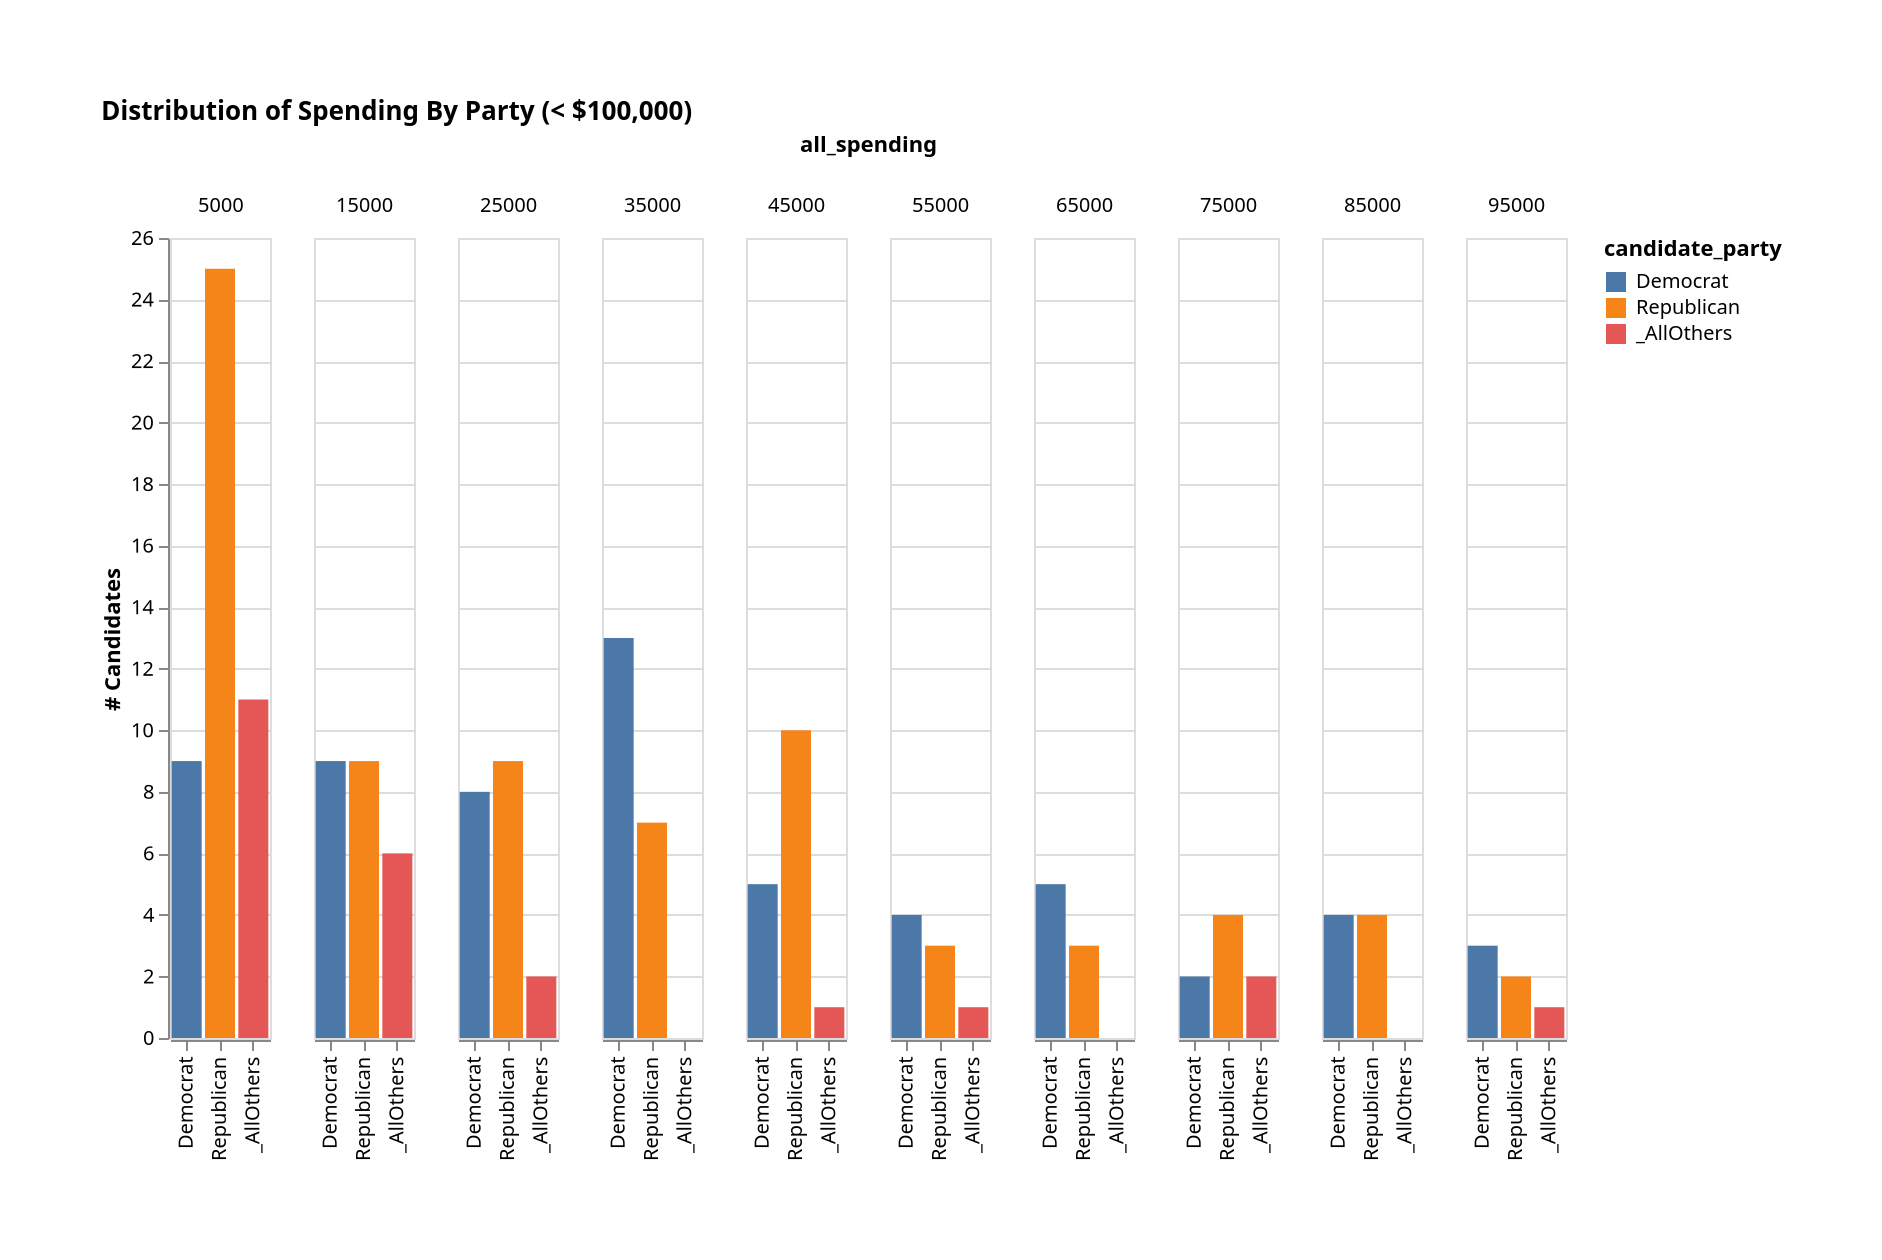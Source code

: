 {
  "config": {
    "view": {
      "height": 400,
      "width": 50
    },
    "padding": 50
  },
  "mark": {
    "binSpacing": 1,
    "type": "bar"
  },
  "data": {
    "values": [
      {
        "candidate_party": "Democrat",
        "all_spending": 5000,
        "count": 9
      },
      {
        "candidate_party": "Democrat",
        "all_spending": 15000,
        "count": 9
      },
      {
        "candidate_party": "Democrat",
        "all_spending": 25000,
        "count": 8
      },
      {
        "candidate_party": "Democrat",
        "all_spending": 35000,
        "count": 13
      },
      {
        "candidate_party": "Democrat",
        "all_spending": 45000,
        "count": 5
      },
      {
        "candidate_party": "Democrat",
        "all_spending": 55000,
        "count": 4
      },
      {
        "candidate_party": "Democrat",
        "all_spending": 65000,
        "count": 5
      },
      {
        "candidate_party": "Democrat",
        "all_spending": 75000,
        "count": 2
      },
      {
        "candidate_party": "Democrat",
        "all_spending": 85000,
        "count": 4
      },
      {
        "candidate_party": "Democrat",
        "all_spending": 95000,
        "count": 3
      },
      {
        "candidate_party": "Republican",
        "all_spending": 5000,
        "count": 25
      },
      {
        "candidate_party": "Republican",
        "all_spending": 15000,
        "count": 9
      },
      {
        "candidate_party": "Republican",
        "all_spending": 25000,
        "count": 9
      },
      {
        "candidate_party": "Republican",
        "all_spending": 35000,
        "count": 7
      },
      {
        "candidate_party": "Republican",
        "all_spending": 45000,
        "count": 10
      },
      {
        "candidate_party": "Republican",
        "all_spending": 55000,
        "count": 3
      },
      {
        "candidate_party": "Republican",
        "all_spending": 65000,
        "count": 3
      },
      {
        "candidate_party": "Republican",
        "all_spending": 75000,
        "count": 4
      },
      {
        "candidate_party": "Republican",
        "all_spending": 85000,
        "count": 4
      },
      {
        "candidate_party": "Republican",
        "all_spending": 95000,
        "count": 2
      },
      {
        "candidate_party": "_AllOthers",
        "all_spending": 5000,
        "count": 11
      },
      {
        "candidate_party": "_AllOthers",
        "all_spending": 15000,
        "count": 6
      },
      {
        "candidate_party": "_AllOthers",
        "all_spending": 25000,
        "count": 2
      },
      {
        "candidate_party": "_AllOthers",
        "all_spending": 35000,
        "count": 0
      },
      {
        "candidate_party": "_AllOthers",
        "all_spending": 45000,
        "count": 1
      },
      {
        "candidate_party": "_AllOthers",
        "all_spending": 55000,
        "count": 1
      },
      {
        "candidate_party": "_AllOthers",
        "all_spending": 65000,
        "count": 0
      },
      {
        "candidate_party": "_AllOthers",
        "all_spending": 75000,
        "count": 2
      },
      {
        "candidate_party": "_AllOthers",
        "all_spending": 85000,
        "count": 0
      },
      {
        "candidate_party": "_AllOthers",
        "all_spending": 95000,
        "count": 1
      }
    ]
  },
  "$schema": "https://vega.github.io/schema/vega-lite/v5.json",
  "title": "Distribution of Spending By Party (< $100,000)",
  "encoding": {
    "color": {
      "field": "candidate_party",
      "type": "nominal"
    },
    "x": {
      "field": "candidate_party",
      "type": "nominal",
      "axis": {
        "title": ""
      }
    },
    "column": {
      "field": "all_spending",
      "type": "quantitative"
    },
    "y": {
      "field": "count",
      "type": "quantitative",
      "axis": {
        "title": "# Candidates"
      }
    }
  }
}